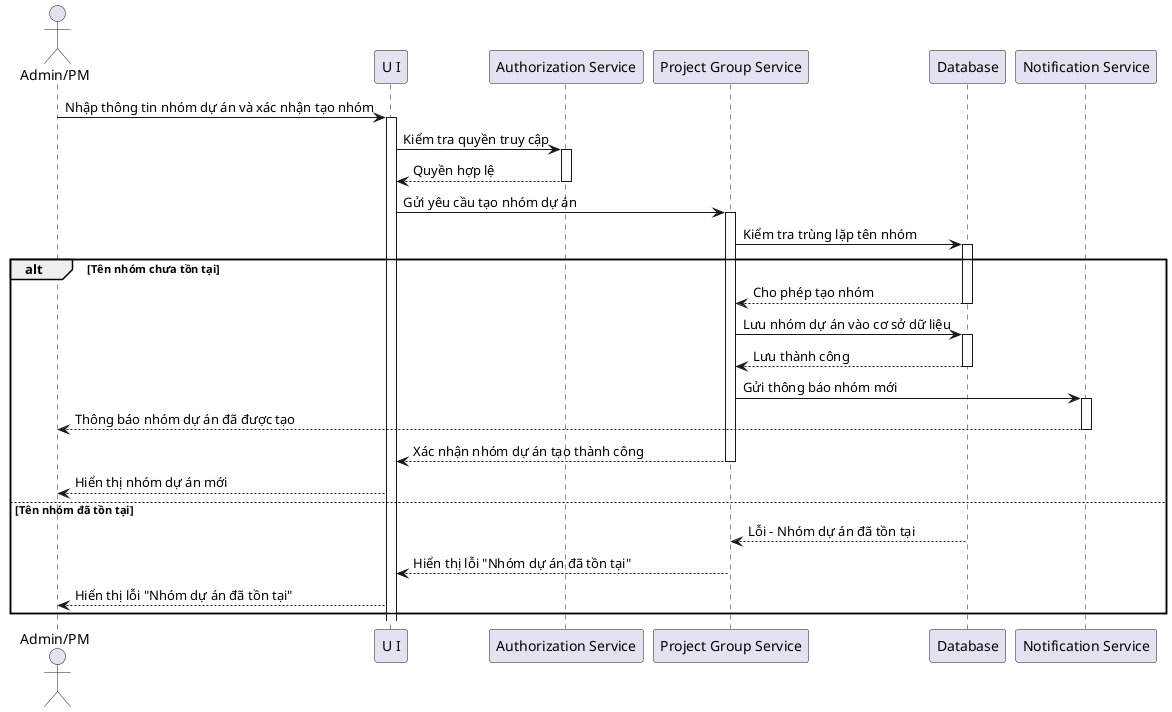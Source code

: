 @startuml
actor "Admin/PM" as User

participant "U I" as UI
participant "Authorization Service"
participant "Project Group Service" as System
participant "Database" as DB
participant "Notification Service"

User -> UI: Nhập thông tin nhóm dự án và xác nhận tạo nhóm
activate UI

UI -> "Authorization Service": Kiểm tra quyền truy cập
activate "Authorization Service"

"Authorization Service" --> UI: Quyền hợp lệ
deactivate "Authorization Service"

UI -> System: Gửi yêu cầu tạo nhóm dự án
activate System

System -> DB: Kiểm tra trùng lặp tên nhóm
activate DB

alt Tên nhóm chưa tồn tại
    DB --> System: Cho phép tạo nhóm
    deactivate DB

    System -> DB: Lưu nhóm dự án vào cơ sở dữ liệu
    activate DB
    DB --> System: Lưu thành công
    deactivate DB

    System -> "Notification Service": Gửi thông báo nhóm mới
    activate "Notification Service"
    "Notification Service" --> User: Thông báo nhóm dự án đã được tạo
    deactivate "Notification Service"

    System --> UI: Xác nhận nhóm dự án tạo thành công
    deactivate System
    UI --> User: Hiển thị nhóm dự án mới

else Tên nhóm đã tồn tại
    DB --> System: Lỗi - Nhóm dự án đã tồn tại
    deactivate DB
    System --> UI: Hiển thị lỗi "Nhóm dự án đã tồn tại"
    UI --> User: Hiển thị lỗi "Nhóm dự án đã tồn tại"
    deactivate System
end

@enduml
